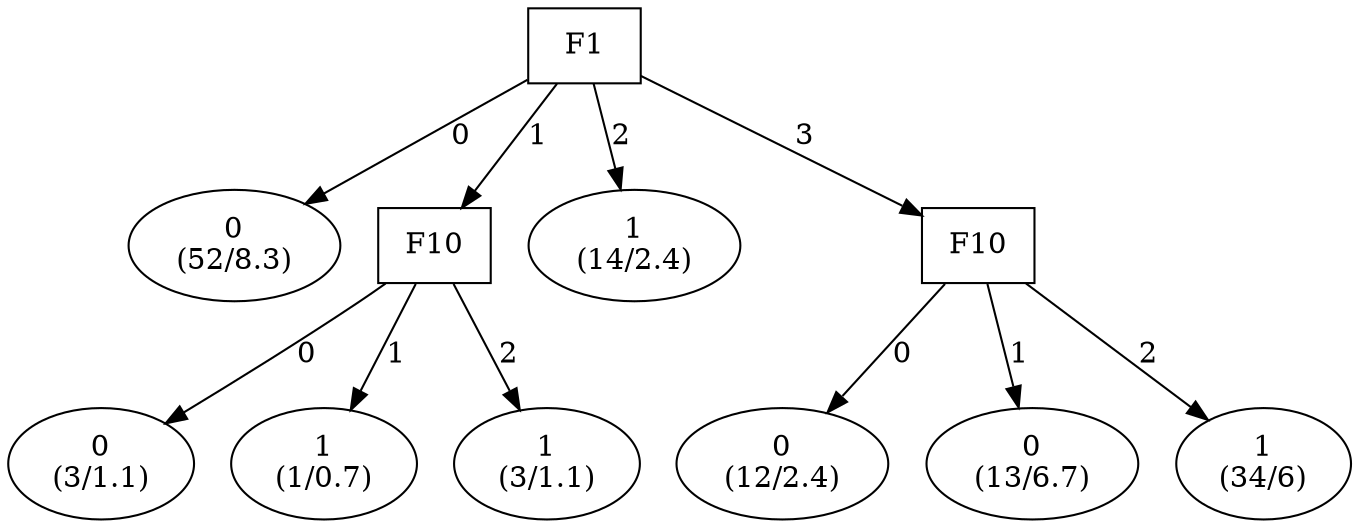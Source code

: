 digraph YaDT {
n0 [ shape=box, label="F1\n"]
n0 -> n1 [label="0"]
n1 [ shape=ellipse, label="0\n(52/8.3)"]
n0 -> n2 [label="1"]
n2 [ shape=box, label="F10\n"]
n2 -> n3 [label="0"]
n3 [ shape=ellipse, label="0\n(3/1.1)"]
n2 -> n4 [label="1"]
n4 [ shape=ellipse, label="1\n(1/0.7)"]
n2 -> n5 [label="2"]
n5 [ shape=ellipse, label="1\n(3/1.1)"]
n0 -> n7 [label="2"]
n7 [ shape=ellipse, label="1\n(14/2.4)"]
n0 -> n8 [label="3"]
n8 [ shape=box, label="F10\n"]
n8 -> n9 [label="0"]
n9 [ shape=ellipse, label="0\n(12/2.4)"]
n8 -> n10 [label="1"]
n10 [ shape=ellipse, label="0\n(13/6.7)"]
n8 -> n11 [label="2"]
n11 [ shape=ellipse, label="1\n(34/6)"]
}
